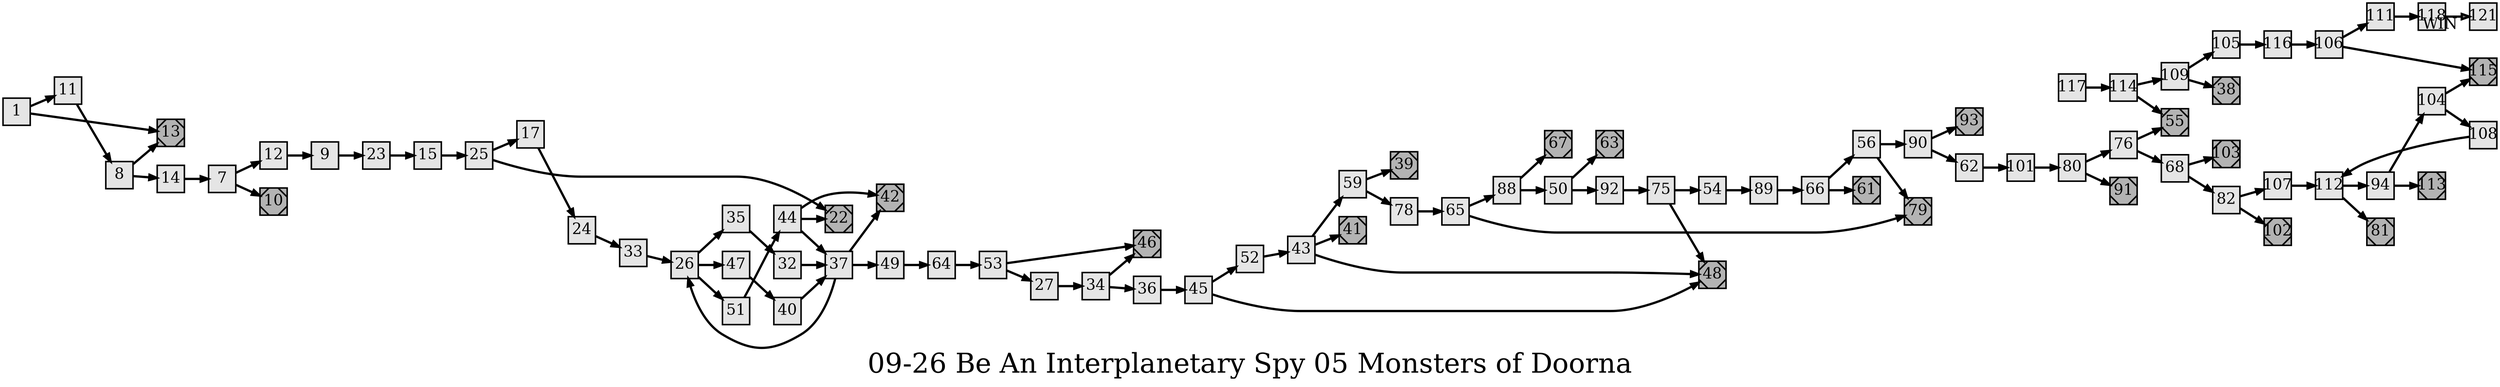 digraph g{
  graph [ label="09-26 Be An Interplanetary Spy 05 Monsters of Doorna" rankdir=LR, ordering=out, fontsize=36, nodesep="0.35", ranksep="0.45"];
  node  [shape=rect, penwidth=2, fontsize=20, style=filled, fillcolor=grey90, margin="0,0", labelfloat=true, regular=true, fixedsize=true];
  edge  [labelfloat=true, penwidth=3, fontsize=12];
  // ---;
  // group  : Katz;
  // id     :;
  // gbid   :;
  // series :;
  // title  :;
  // author :;
  // credit:;
  // - name : Juliet Way-Henthorne;
  // role : encoder;
  // date : 2017-08-29;
  // - name : Jeremy Douglass;
  // role : editor;
  // date : 2017-10-19;
  // render:;
  // - name   : small;
  // styles : gvStyles-small.txt;
  // engine : dot;
  // comment: >;
  
  // ---;
  
  // From | To | Label;
  
  1 -> 11;
  1 -> 13;
  7 -> 12;
  7 -> 10;
  8 -> 13;
  8 -> 14;
  9 -> 23;
  10	[ xlabel="E", shape=Msquare, fontsize=20, fillcolor=grey70, xlabel="" ];
  11 -> 8;
  12 -> 9;
  13	[ xlabel="E", shape=Msquare, fontsize=20, fillcolor=grey70, xlabel="" ];
  14 -> 7;
  15 -> 25;
  17 -> 24;
  22	[ xlabel="E", shape=Msquare, fontsize=20, fillcolor=grey70, xlabel="" ];
  23 -> 15;
  24 -> 33;
  25 -> 17;
  25 -> 22;
  26 -> 35;
  26 -> 47;
  26 -> 51;
  27 -> 34;
  32 -> 37;
  33 -> 26;
  34 -> 46;
  34 -> 36;
  35 -> 32;
  36 -> 45;
  37 -> 42;
  37 -> 49;
  37 -> 26;
  38	[ xlabel="E", shape=Msquare, fontsize=20, fillcolor=grey70, xlabel="" ];
  39	[ xlabel="E", shape=Msquare, fontsize=20, fillcolor=grey70, xlabel="" ];
  40 -> 37;
  41	[ xlabel="E", shape=Msquare, fontsize=20, fillcolor=grey70, xlabel="" ];
  42	[ xlabel="E", shape=Msquare, fontsize=20, fillcolor=grey70, xlabel="" ];
  43 -> 59;
  43 -> 41;
  43 -> 48;
  44 -> 42;
  44 -> 22;
  44 -> 37;
  45 -> 52;
  45 -> 48;
  46	[ xlabel="E", shape=Msquare, fontsize=20, fillcolor=grey70, xlabel="" ];
  47 -> 40;
  48	[ xlabel="E", shape=Msquare, fontsize=20, fillcolor=grey70, xlabel="" ];
  49 -> 64;
  50 -> 63;
  50 -> 92;
  51 -> 44;
  52 -> 43;
  53 -> 46;
  53 -> 27;
  54 -> 89;
  55	[ xlabel="E", shape=Msquare, fontsize=20, fillcolor=grey70, xlabel="" ];
  56 -> 90;
  56 -> 79;
  59 -> 39;
  59 -> 78;
  61	[ xlabel="E", shape=Msquare, fontsize=20, fillcolor=grey70, xlabel="" ];
  62 -> 101;
  63	[ xlabel="E", shape=Msquare, fontsize=20, fillcolor=grey70, xlabel="" ];
  64 -> 53;
  65 -> 88;
  65 -> 79;
  66 -> 56;
  66 -> 61;
  67	[ xlabel="E", shape=Msquare, fontsize=20, fillcolor=grey70, xlabel="" ];
  68 -> 103;
  68 -> 82;
  75 -> 54;
  75 -> 48;
  76 -> 55;
  76 -> 68;
  78 -> 65;
  79	[ xlabel="E", shape=Msquare, fontsize=20, fillcolor=grey70, xlabel="" ];
  80 -> 76;
  80 -> 91;
  81	[ xlabel="E", shape=Msquare, fontsize=20, fillcolor=grey70, xlabel="" ];
  82 -> 107;
  82 -> 102;
  88 -> 67;
  88 -> 50;
  89 -> 66;
  90 -> 93;
  90 -> 62;
  91	[ xlabel="E", shape=Msquare, fontsize=20, fillcolor=grey70, xlabel="" ];
  92 -> 75;
  93	[ xlabel="E", shape=Msquare, fontsize=20, fillcolor=grey70, xlabel="" ];
  94 -> 104;
  94 -> 113;
  101 -> 80;
  102	[ xlabel="E", shape=Msquare, fontsize=20, fillcolor=grey70, xlabel="" ];
  103	[ xlabel="E", shape=Msquare, fontsize=20, fillcolor=grey70, xlabel="" ];
  104 -> 115;
  104 -> 108;
  105 -> 116;
  106 -> 111;
  106 -> 115;
  107 -> 112;
  108 -> 112;
  109 -> 105;
  109 -> 38;
  111 -> 118;
  112 -> 94;
  112 -> 81;
  113	[ xlabel="E", shape=Msquare, fontsize=20, fillcolor=grey70, xlabel="" ];
  114 -> 109;
  114 -> 55;
  115	[ xlabel="E", shape=Msquare, fontsize=20, fillcolor=grey70, xlabel="" ];
  116 -> 106;
  117 -> 114;
  118 -> 121	[ xlabel="WIN", shape=Msquare, fontsize=20, fillcolor=grey50 ];
}


